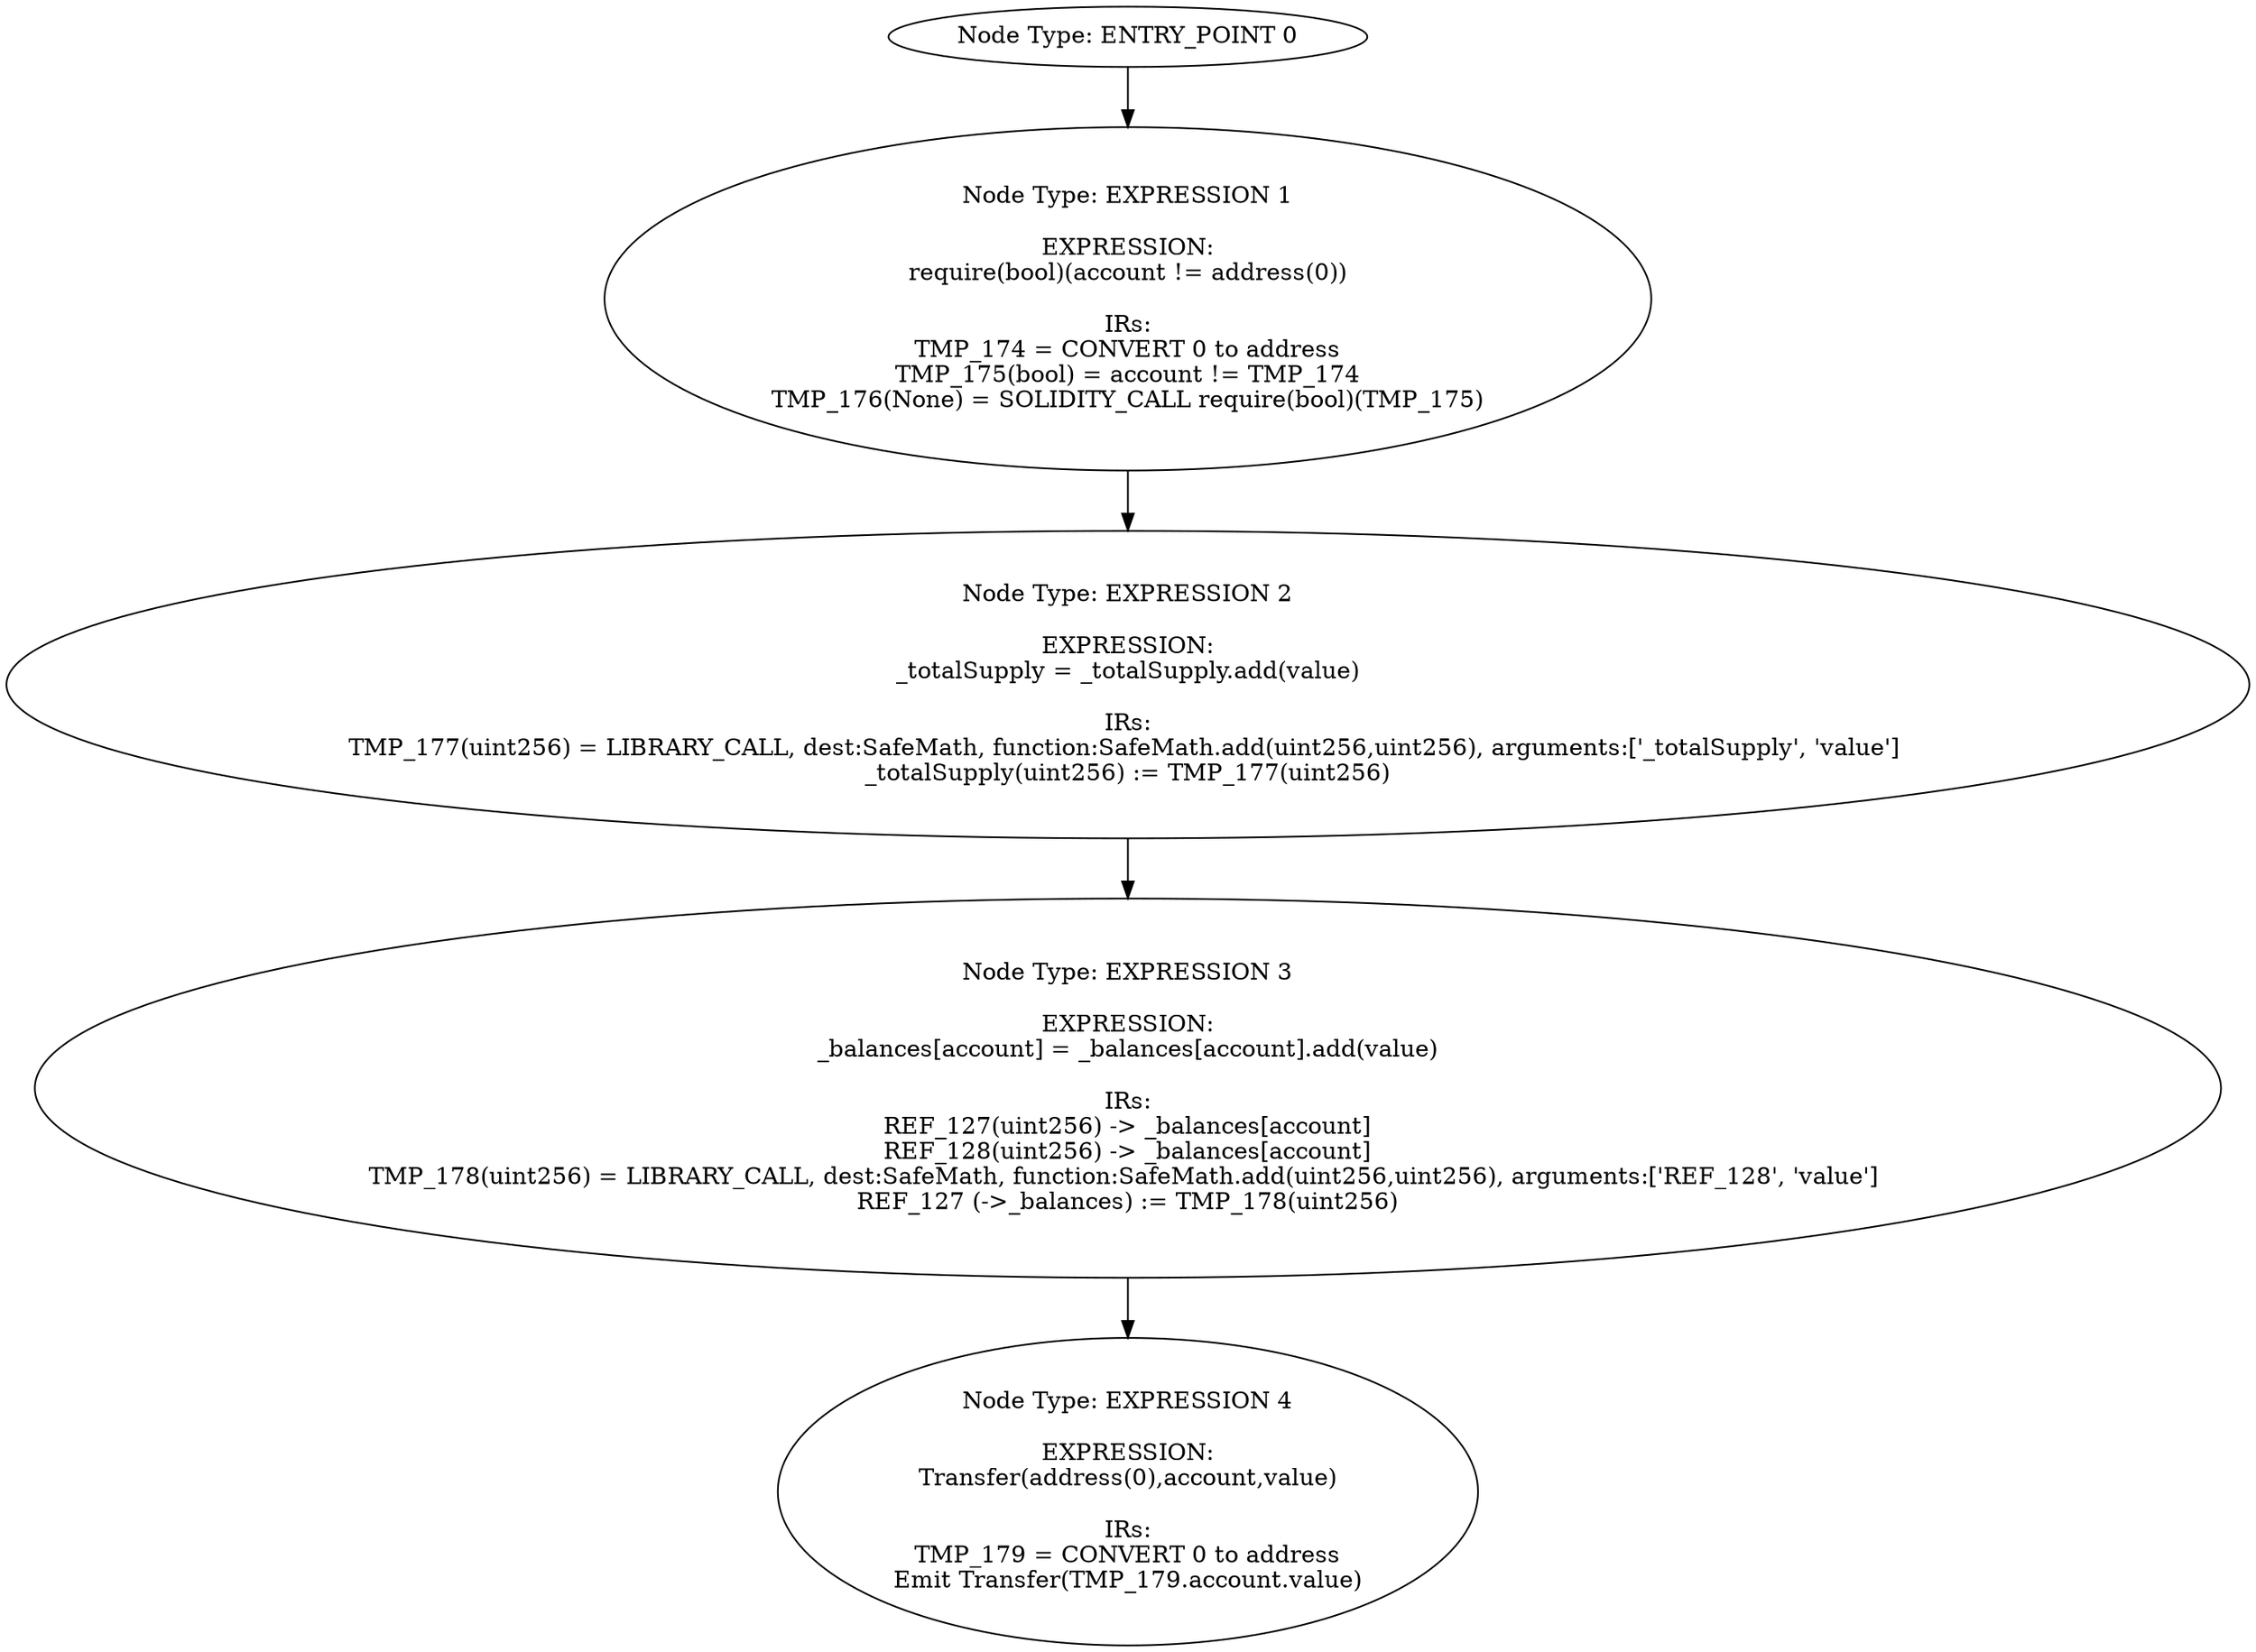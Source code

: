 digraph{
0[label="Node Type: ENTRY_POINT 0
"];
0->1;
1[label="Node Type: EXPRESSION 1

EXPRESSION:
require(bool)(account != address(0))

IRs:
TMP_174 = CONVERT 0 to address
TMP_175(bool) = account != TMP_174
TMP_176(None) = SOLIDITY_CALL require(bool)(TMP_175)"];
1->2;
2[label="Node Type: EXPRESSION 2

EXPRESSION:
_totalSupply = _totalSupply.add(value)

IRs:
TMP_177(uint256) = LIBRARY_CALL, dest:SafeMath, function:SafeMath.add(uint256,uint256), arguments:['_totalSupply', 'value'] 
_totalSupply(uint256) := TMP_177(uint256)"];
2->3;
3[label="Node Type: EXPRESSION 3

EXPRESSION:
_balances[account] = _balances[account].add(value)

IRs:
REF_127(uint256) -> _balances[account]
REF_128(uint256) -> _balances[account]
TMP_178(uint256) = LIBRARY_CALL, dest:SafeMath, function:SafeMath.add(uint256,uint256), arguments:['REF_128', 'value'] 
REF_127 (->_balances) := TMP_178(uint256)"];
3->4;
4[label="Node Type: EXPRESSION 4

EXPRESSION:
Transfer(address(0),account,value)

IRs:
TMP_179 = CONVERT 0 to address
Emit Transfer(TMP_179.account.value)"];
}
